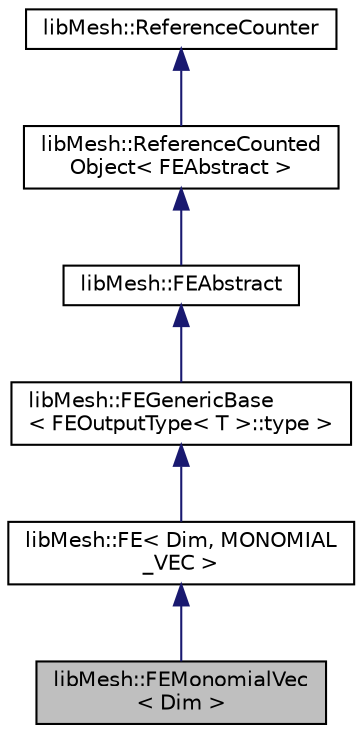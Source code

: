 digraph "libMesh::FEMonomialVec&lt; Dim &gt;"
{
 // INTERACTIVE_SVG=YES
  edge [fontname="Helvetica",fontsize="10",labelfontname="Helvetica",labelfontsize="10"];
  node [fontname="Helvetica",fontsize="10",shape=record];
  Node1 [label="libMesh::FEMonomialVec\l\< Dim \>",height=0.2,width=0.4,color="black", fillcolor="grey75", style="filled" fontcolor="black"];
  Node2 -> Node1 [dir="back",color="midnightblue",fontsize="10",style="solid",fontname="Helvetica"];
  Node2 [label="libMesh::FE\< Dim, MONOMIAL\l_VEC \>",height=0.2,width=0.4,color="black", fillcolor="white", style="filled",URL="$classlibMesh_1_1FE.html"];
  Node3 -> Node2 [dir="back",color="midnightblue",fontsize="10",style="solid",fontname="Helvetica"];
  Node3 [label="libMesh::FEGenericBase\l\< FEOutputType\< T \>::type \>",height=0.2,width=0.4,color="black", fillcolor="white", style="filled",URL="$classlibMesh_1_1FEGenericBase.html"];
  Node4 -> Node3 [dir="back",color="midnightblue",fontsize="10",style="solid",fontname="Helvetica"];
  Node4 [label="libMesh::FEAbstract",height=0.2,width=0.4,color="black", fillcolor="white", style="filled",URL="$classlibMesh_1_1FEAbstract.html",tooltip="This class forms the foundation from which generic finite elements may be derived. "];
  Node5 -> Node4 [dir="back",color="midnightblue",fontsize="10",style="solid",fontname="Helvetica"];
  Node5 [label="libMesh::ReferenceCounted\lObject\< FEAbstract \>",height=0.2,width=0.4,color="black", fillcolor="white", style="filled",URL="$classlibMesh_1_1ReferenceCountedObject.html"];
  Node6 -> Node5 [dir="back",color="midnightblue",fontsize="10",style="solid",fontname="Helvetica"];
  Node6 [label="libMesh::ReferenceCounter",height=0.2,width=0.4,color="black", fillcolor="white", style="filled",URL="$classlibMesh_1_1ReferenceCounter.html",tooltip="This is the base class for enabling reference counting. "];
}
